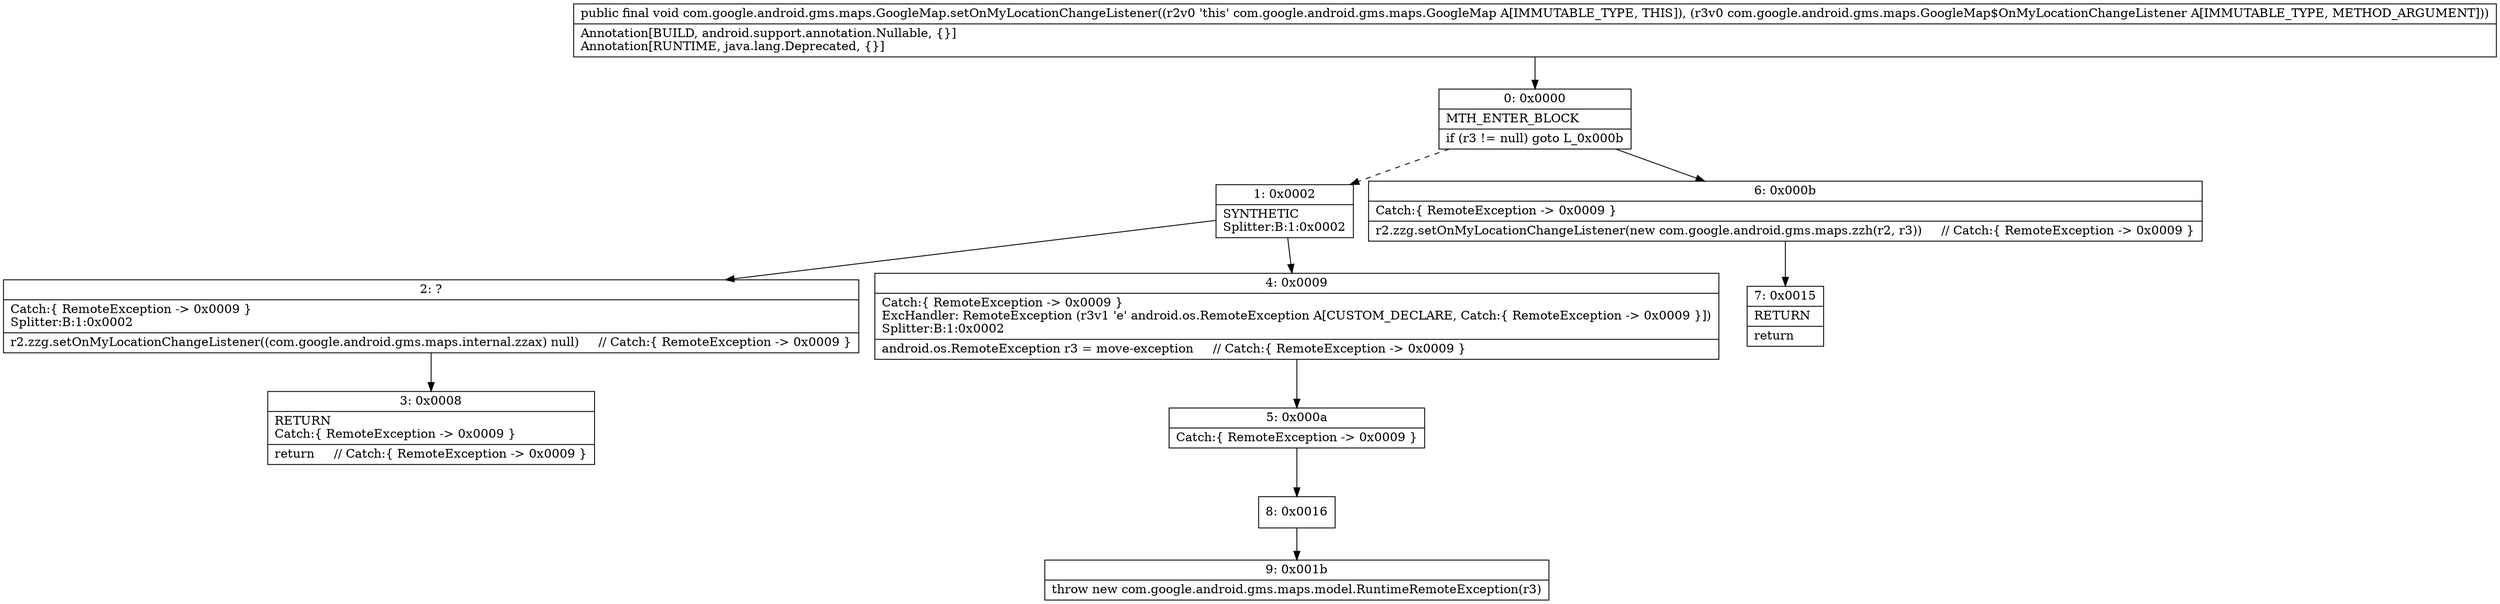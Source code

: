 digraph "CFG forcom.google.android.gms.maps.GoogleMap.setOnMyLocationChangeListener(Lcom\/google\/android\/gms\/maps\/GoogleMap$OnMyLocationChangeListener;)V" {
Node_0 [shape=record,label="{0\:\ 0x0000|MTH_ENTER_BLOCK\l|if (r3 != null) goto L_0x000b\l}"];
Node_1 [shape=record,label="{1\:\ 0x0002|SYNTHETIC\lSplitter:B:1:0x0002\l}"];
Node_2 [shape=record,label="{2\:\ ?|Catch:\{ RemoteException \-\> 0x0009 \}\lSplitter:B:1:0x0002\l|r2.zzg.setOnMyLocationChangeListener((com.google.android.gms.maps.internal.zzax) null)     \/\/ Catch:\{ RemoteException \-\> 0x0009 \}\l}"];
Node_3 [shape=record,label="{3\:\ 0x0008|RETURN\lCatch:\{ RemoteException \-\> 0x0009 \}\l|return     \/\/ Catch:\{ RemoteException \-\> 0x0009 \}\l}"];
Node_4 [shape=record,label="{4\:\ 0x0009|Catch:\{ RemoteException \-\> 0x0009 \}\lExcHandler: RemoteException (r3v1 'e' android.os.RemoteException A[CUSTOM_DECLARE, Catch:\{ RemoteException \-\> 0x0009 \}])\lSplitter:B:1:0x0002\l|android.os.RemoteException r3 = move\-exception     \/\/ Catch:\{ RemoteException \-\> 0x0009 \}\l}"];
Node_5 [shape=record,label="{5\:\ 0x000a|Catch:\{ RemoteException \-\> 0x0009 \}\l}"];
Node_6 [shape=record,label="{6\:\ 0x000b|Catch:\{ RemoteException \-\> 0x0009 \}\l|r2.zzg.setOnMyLocationChangeListener(new com.google.android.gms.maps.zzh(r2, r3))     \/\/ Catch:\{ RemoteException \-\> 0x0009 \}\l}"];
Node_7 [shape=record,label="{7\:\ 0x0015|RETURN\l|return\l}"];
Node_8 [shape=record,label="{8\:\ 0x0016}"];
Node_9 [shape=record,label="{9\:\ 0x001b|throw new com.google.android.gms.maps.model.RuntimeRemoteException(r3)\l}"];
MethodNode[shape=record,label="{public final void com.google.android.gms.maps.GoogleMap.setOnMyLocationChangeListener((r2v0 'this' com.google.android.gms.maps.GoogleMap A[IMMUTABLE_TYPE, THIS]), (r3v0 com.google.android.gms.maps.GoogleMap$OnMyLocationChangeListener A[IMMUTABLE_TYPE, METHOD_ARGUMENT]))  | Annotation[BUILD, android.support.annotation.Nullable, \{\}]\lAnnotation[RUNTIME, java.lang.Deprecated, \{\}]\l}"];
MethodNode -> Node_0;
Node_0 -> Node_1[style=dashed];
Node_0 -> Node_6;
Node_1 -> Node_2;
Node_1 -> Node_4;
Node_2 -> Node_3;
Node_4 -> Node_5;
Node_5 -> Node_8;
Node_6 -> Node_7;
Node_8 -> Node_9;
}

